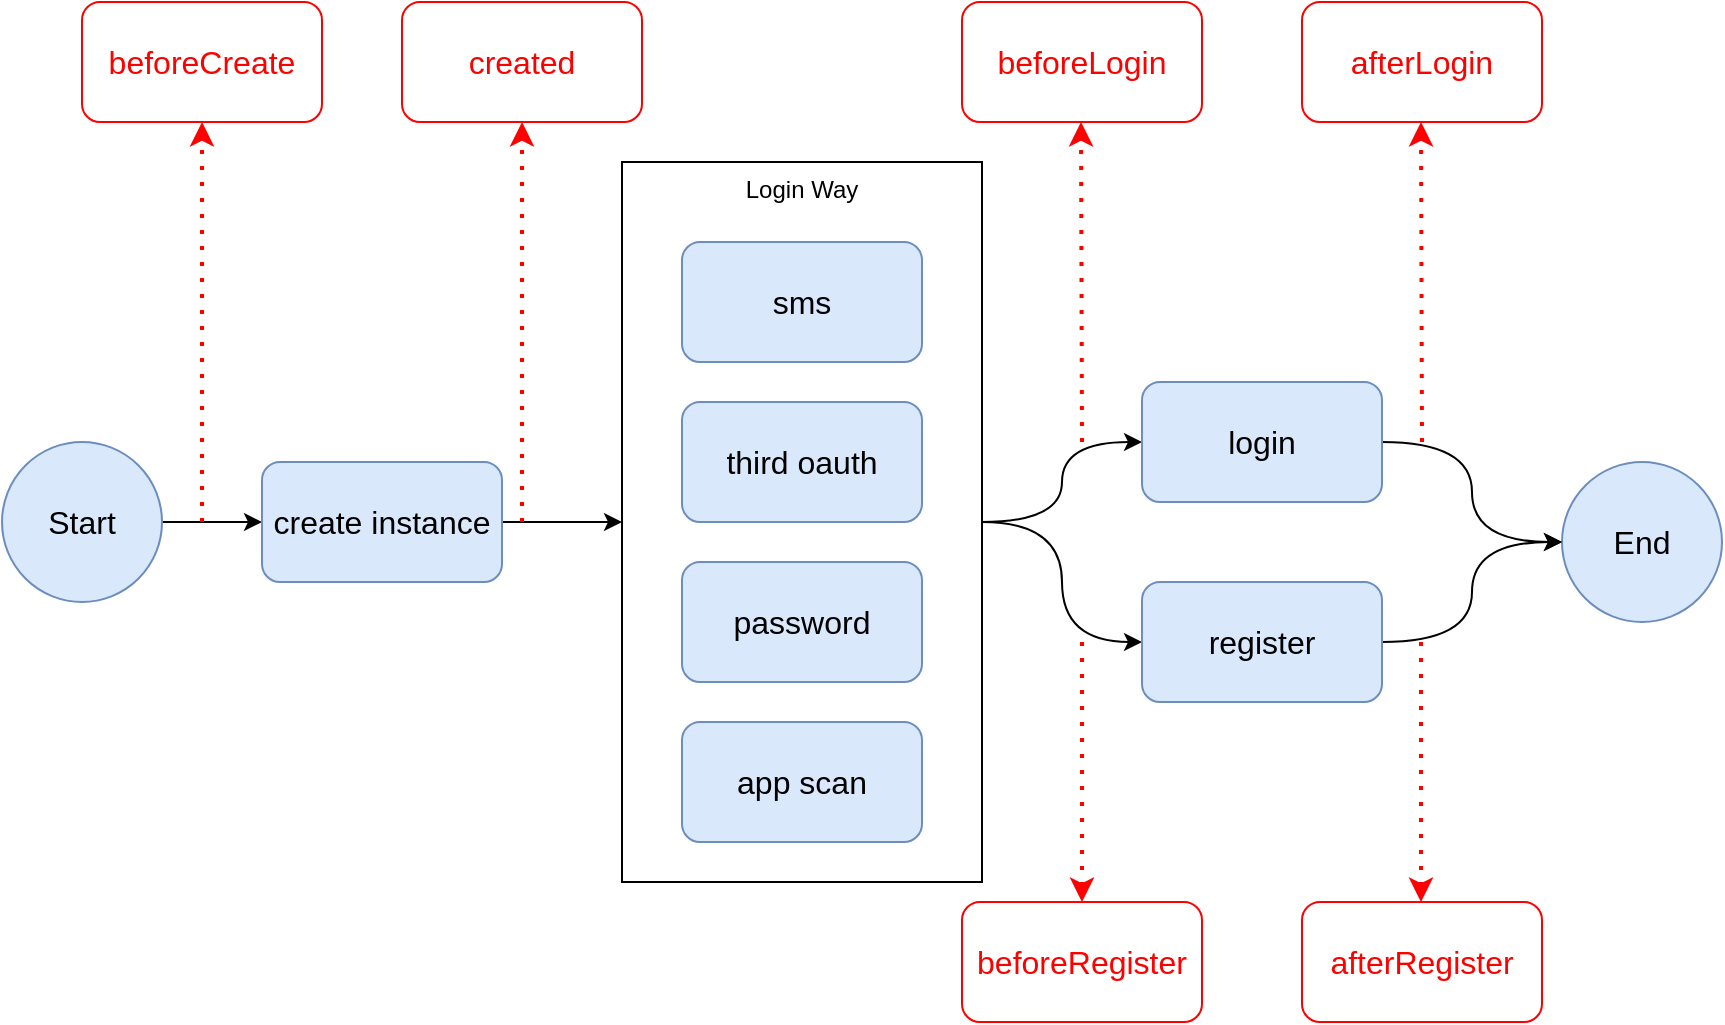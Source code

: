 <mxfile version="21.0.6" type="github">
  <diagram name="第 1 页" id="EuGckAiK5d1UZ23b8joW">
    <mxGraphModel dx="1434" dy="828" grid="1" gridSize="10" guides="1" tooltips="1" connect="1" arrows="1" fold="1" page="1" pageScale="1" pageWidth="827" pageHeight="1169" math="0" shadow="0">
      <root>
        <mxCell id="0" />
        <mxCell id="1" parent="0" />
        <mxCell id="5vhcGnZn5Y5xaNcgVLtw-18" style="edgeStyle=orthogonalEdgeStyle;rounded=0;orthogonalLoop=1;jettySize=auto;html=1;exitX=1;exitY=0.5;exitDx=0;exitDy=0;entryX=0;entryY=0.5;entryDx=0;entryDy=0;curved=1;" edge="1" parent="1" source="5vhcGnZn5Y5xaNcgVLtw-11" target="5vhcGnZn5Y5xaNcgVLtw-9">
          <mxGeometry relative="1" as="geometry" />
        </mxCell>
        <mxCell id="5vhcGnZn5Y5xaNcgVLtw-19" style="edgeStyle=orthogonalEdgeStyle;rounded=0;orthogonalLoop=1;jettySize=auto;html=1;exitX=1;exitY=0.5;exitDx=0;exitDy=0;entryX=0;entryY=0.5;entryDx=0;entryDy=0;curved=1;" edge="1" parent="1" source="5vhcGnZn5Y5xaNcgVLtw-11" target="5vhcGnZn5Y5xaNcgVLtw-10">
          <mxGeometry relative="1" as="geometry" />
        </mxCell>
        <mxCell id="5vhcGnZn5Y5xaNcgVLtw-11" value="Login Way" style="rounded=0;whiteSpace=wrap;html=1;verticalAlign=top;" vertex="1" parent="1">
          <mxGeometry x="330" y="160" width="180" height="360" as="geometry" />
        </mxCell>
        <mxCell id="5vhcGnZn5Y5xaNcgVLtw-12" style="edgeStyle=orthogonalEdgeStyle;rounded=0;orthogonalLoop=1;jettySize=auto;html=1;exitX=1;exitY=0.5;exitDx=0;exitDy=0;entryX=0;entryY=0.5;entryDx=0;entryDy=0;" edge="1" parent="1" source="5vhcGnZn5Y5xaNcgVLtw-1" target="5vhcGnZn5Y5xaNcgVLtw-4">
          <mxGeometry relative="1" as="geometry" />
        </mxCell>
        <mxCell id="5vhcGnZn5Y5xaNcgVLtw-1" value="Start" style="ellipse;whiteSpace=wrap;html=1;aspect=fixed;fillColor=#dae8fc;strokeColor=#6c8ebf;fontSize=16;" vertex="1" parent="1">
          <mxGeometry x="20" y="300" width="80" height="80" as="geometry" />
        </mxCell>
        <mxCell id="5vhcGnZn5Y5xaNcgVLtw-2" value="End" style="ellipse;whiteSpace=wrap;html=1;aspect=fixed;fillColor=#dae8fc;strokeColor=#6c8ebf;fontSize=16;" vertex="1" parent="1">
          <mxGeometry x="800" y="310" width="80" height="80" as="geometry" />
        </mxCell>
        <mxCell id="5vhcGnZn5Y5xaNcgVLtw-13" style="edgeStyle=orthogonalEdgeStyle;rounded=0;orthogonalLoop=1;jettySize=auto;html=1;exitX=1;exitY=0.5;exitDx=0;exitDy=0;entryX=0;entryY=0.5;entryDx=0;entryDy=0;" edge="1" parent="1" source="5vhcGnZn5Y5xaNcgVLtw-4" target="5vhcGnZn5Y5xaNcgVLtw-11">
          <mxGeometry relative="1" as="geometry" />
        </mxCell>
        <mxCell id="5vhcGnZn5Y5xaNcgVLtw-4" value="create instance" style="rounded=1;whiteSpace=wrap;html=1;fontSize=16;fillColor=#dae8fc;strokeColor=#6c8ebf;" vertex="1" parent="1">
          <mxGeometry x="150" y="310" width="120" height="60" as="geometry" />
        </mxCell>
        <mxCell id="5vhcGnZn5Y5xaNcgVLtw-5" value="sms" style="rounded=1;whiteSpace=wrap;html=1;fontSize=16;fillColor=#dae8fc;strokeColor=#6c8ebf;" vertex="1" parent="1">
          <mxGeometry x="360" y="200" width="120" height="60" as="geometry" />
        </mxCell>
        <mxCell id="5vhcGnZn5Y5xaNcgVLtw-6" value="third oauth" style="rounded=1;whiteSpace=wrap;html=1;fontSize=16;fillColor=#dae8fc;strokeColor=#6c8ebf;" vertex="1" parent="1">
          <mxGeometry x="360" y="280" width="120" height="60" as="geometry" />
        </mxCell>
        <mxCell id="5vhcGnZn5Y5xaNcgVLtw-7" value="password" style="rounded=1;whiteSpace=wrap;html=1;fontSize=16;fillColor=#dae8fc;strokeColor=#6c8ebf;" vertex="1" parent="1">
          <mxGeometry x="360" y="360" width="120" height="60" as="geometry" />
        </mxCell>
        <mxCell id="5vhcGnZn5Y5xaNcgVLtw-8" value="app scan" style="rounded=1;whiteSpace=wrap;html=1;fontSize=16;fillColor=#dae8fc;strokeColor=#6c8ebf;" vertex="1" parent="1">
          <mxGeometry x="360" y="440" width="120" height="60" as="geometry" />
        </mxCell>
        <mxCell id="5vhcGnZn5Y5xaNcgVLtw-14" style="edgeStyle=orthogonalEdgeStyle;rounded=0;orthogonalLoop=1;jettySize=auto;html=1;exitX=1;exitY=0.5;exitDx=0;exitDy=0;entryX=0;entryY=0.5;entryDx=0;entryDy=0;curved=1;" edge="1" parent="1" source="5vhcGnZn5Y5xaNcgVLtw-9" target="5vhcGnZn5Y5xaNcgVLtw-2">
          <mxGeometry relative="1" as="geometry" />
        </mxCell>
        <mxCell id="5vhcGnZn5Y5xaNcgVLtw-9" value="login" style="rounded=1;whiteSpace=wrap;html=1;fontSize=16;fillColor=#dae8fc;strokeColor=#6c8ebf;" vertex="1" parent="1">
          <mxGeometry x="590" y="270" width="120" height="60" as="geometry" />
        </mxCell>
        <mxCell id="5vhcGnZn5Y5xaNcgVLtw-16" style="edgeStyle=orthogonalEdgeStyle;rounded=0;orthogonalLoop=1;jettySize=auto;html=1;exitX=1;exitY=0.5;exitDx=0;exitDy=0;entryX=0;entryY=0.5;entryDx=0;entryDy=0;curved=1;" edge="1" parent="1" source="5vhcGnZn5Y5xaNcgVLtw-10" target="5vhcGnZn5Y5xaNcgVLtw-2">
          <mxGeometry relative="1" as="geometry" />
        </mxCell>
        <mxCell id="5vhcGnZn5Y5xaNcgVLtw-10" value="register" style="rounded=1;whiteSpace=wrap;html=1;fontSize=16;fillColor=#dae8fc;strokeColor=#6c8ebf;" vertex="1" parent="1">
          <mxGeometry x="590" y="370" width="120" height="60" as="geometry" />
        </mxCell>
        <mxCell id="5vhcGnZn5Y5xaNcgVLtw-20" value="" style="endArrow=classic;dashed=1;html=1;dashPattern=1 3;strokeWidth=2;rounded=0;endFill=1;fillColor=#f8cecc;strokeColor=#FF0000;" edge="1" parent="1">
          <mxGeometry width="50" height="50" relative="1" as="geometry">
            <mxPoint x="120" y="340" as="sourcePoint" />
            <mxPoint x="120" y="140" as="targetPoint" />
          </mxGeometry>
        </mxCell>
        <mxCell id="5vhcGnZn5Y5xaNcgVLtw-21" value="beforeCreate" style="rounded=1;whiteSpace=wrap;html=1;strokeColor=#FF0000;fontColor=#FF0000;fontSize=16;" vertex="1" parent="1">
          <mxGeometry x="60" y="80" width="120" height="60" as="geometry" />
        </mxCell>
        <mxCell id="5vhcGnZn5Y5xaNcgVLtw-22" value="created" style="rounded=1;whiteSpace=wrap;html=1;strokeColor=#FF0000;fontColor=#FF0000;fontSize=16;" vertex="1" parent="1">
          <mxGeometry x="220" y="80" width="120" height="60" as="geometry" />
        </mxCell>
        <mxCell id="5vhcGnZn5Y5xaNcgVLtw-23" value="" style="endArrow=classic;dashed=1;html=1;dashPattern=1 3;strokeWidth=2;rounded=0;endFill=1;fillColor=#f8cecc;strokeColor=#FF0000;" edge="1" parent="1">
          <mxGeometry width="50" height="50" relative="1" as="geometry">
            <mxPoint x="280" y="340" as="sourcePoint" />
            <mxPoint x="280" y="140" as="targetPoint" />
          </mxGeometry>
        </mxCell>
        <mxCell id="5vhcGnZn5Y5xaNcgVLtw-24" value="beforeLogin" style="rounded=1;whiteSpace=wrap;html=1;strokeColor=#FF0000;fontColor=#FF0000;fontSize=16;" vertex="1" parent="1">
          <mxGeometry x="500" y="80" width="120" height="60" as="geometry" />
        </mxCell>
        <mxCell id="5vhcGnZn5Y5xaNcgVLtw-25" value="afterLogin" style="rounded=1;whiteSpace=wrap;html=1;strokeColor=#FF0000;fontColor=#FF0000;fontSize=16;" vertex="1" parent="1">
          <mxGeometry x="670" y="80" width="120" height="60" as="geometry" />
        </mxCell>
        <mxCell id="5vhcGnZn5Y5xaNcgVLtw-26" value="beforeRegister" style="rounded=1;whiteSpace=wrap;html=1;strokeColor=#FF0000;fontColor=#FF0000;fontSize=16;" vertex="1" parent="1">
          <mxGeometry x="500" y="530" width="120" height="60" as="geometry" />
        </mxCell>
        <mxCell id="5vhcGnZn5Y5xaNcgVLtw-27" value="afterRegister" style="rounded=1;whiteSpace=wrap;html=1;strokeColor=#FF0000;fontColor=#FF0000;fontSize=16;" vertex="1" parent="1">
          <mxGeometry x="670" y="530" width="120" height="60" as="geometry" />
        </mxCell>
        <mxCell id="5vhcGnZn5Y5xaNcgVLtw-28" value="" style="endArrow=classic;dashed=1;html=1;dashPattern=1 3;strokeWidth=2;rounded=0;endFill=1;fillColor=#f8cecc;strokeColor=#FF0000;" edge="1" parent="1">
          <mxGeometry width="50" height="50" relative="1" as="geometry">
            <mxPoint x="560" y="300" as="sourcePoint" />
            <mxPoint x="559.5" y="140" as="targetPoint" />
          </mxGeometry>
        </mxCell>
        <mxCell id="5vhcGnZn5Y5xaNcgVLtw-29" value="" style="endArrow=classic;dashed=1;html=1;dashPattern=1 3;strokeWidth=2;rounded=0;endFill=1;fillColor=#f8cecc;strokeColor=#FF0000;" edge="1" parent="1">
          <mxGeometry width="50" height="50" relative="1" as="geometry">
            <mxPoint x="730" y="300" as="sourcePoint" />
            <mxPoint x="729.5" y="140" as="targetPoint" />
          </mxGeometry>
        </mxCell>
        <mxCell id="5vhcGnZn5Y5xaNcgVLtw-30" value="" style="endArrow=classic;dashed=1;html=1;dashPattern=1 3;strokeWidth=2;rounded=0;endFill=1;fillColor=#f8cecc;strokeColor=#FF0000;entryX=0.5;entryY=0;entryDx=0;entryDy=0;" edge="1" parent="1" target="5vhcGnZn5Y5xaNcgVLtw-26">
          <mxGeometry width="50" height="50" relative="1" as="geometry">
            <mxPoint x="560" y="400" as="sourcePoint" />
            <mxPoint x="569.5" y="150" as="targetPoint" />
          </mxGeometry>
        </mxCell>
        <mxCell id="5vhcGnZn5Y5xaNcgVLtw-31" value="" style="endArrow=classic;dashed=1;html=1;dashPattern=1 3;strokeWidth=2;rounded=0;endFill=1;fillColor=#f8cecc;strokeColor=#FF0000;entryX=0.5;entryY=0;entryDx=0;entryDy=0;" edge="1" parent="1">
          <mxGeometry width="50" height="50" relative="1" as="geometry">
            <mxPoint x="729.5" y="400" as="sourcePoint" />
            <mxPoint x="729.5" y="530" as="targetPoint" />
          </mxGeometry>
        </mxCell>
      </root>
    </mxGraphModel>
  </diagram>
</mxfile>
